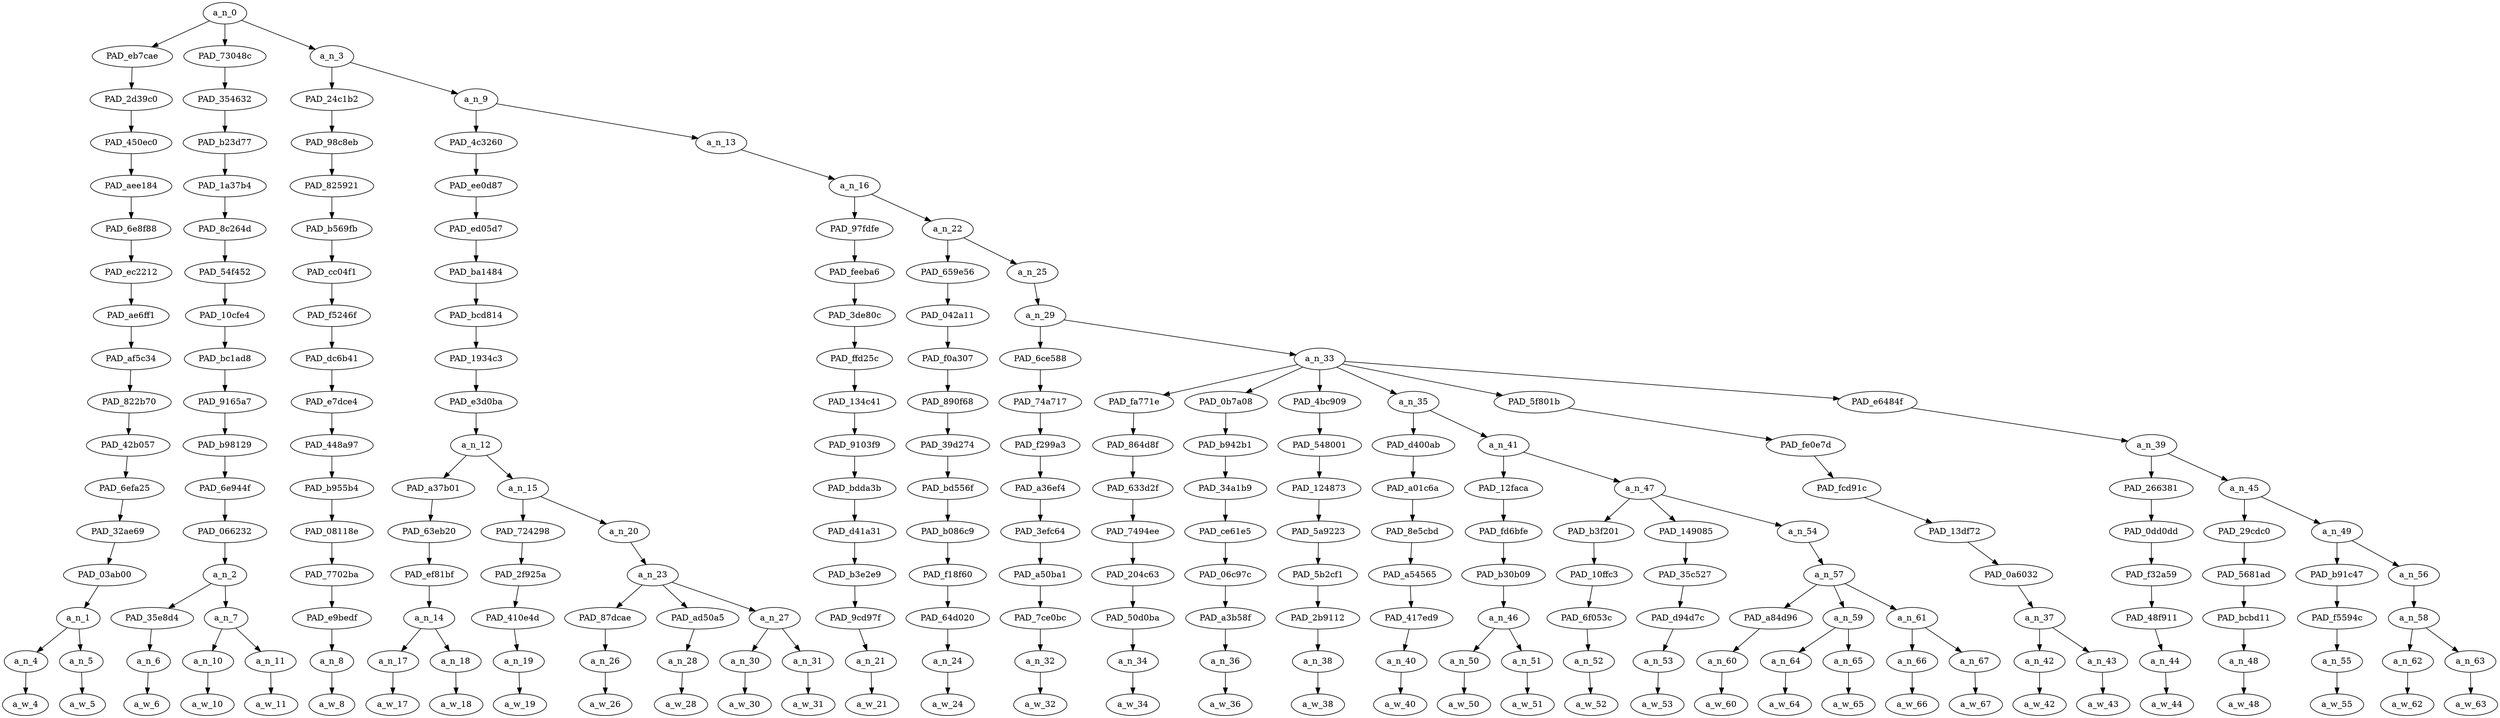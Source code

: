 strict digraph "" {
	a_n_0	[div_dir=-1,
		index=0,
		level=16,
		pos="3.826352719907407,16!",
		text_span="[0, 1, 2, 3, 4, 5, 6, 7, 8, 9, 10, 11, 12, 13, 14, 15, 16, 17, 18, 19, 20, 21, 22, 23, 24, 25, 26, 27, 28, 29, 30, 31, 32, 33, 34, \
35]",
		value=1.00000000];
	PAD_eb7cae	[div_dir=-1,
		index=0,
		level=15,
		pos="0.5,15!",
		text_span="[0, 1]",
		value=0.03377483];
	a_n_0 -> PAD_eb7cae;
	PAD_73048c	[div_dir=-1,
		index=1,
		level=15,
		pos="2.75,15!",
		text_span="[2, 3, 4]",
		value=0.05852306];
	a_n_0 -> PAD_73048c;
	a_n_3	[div_dir=-1,
		index=2,
		level=15,
		pos="8.229058159722221,15!",
		text_span="[5, 6, 7, 8, 9, 10, 11, 12, 13, 14, 15, 16, 17, 18, 19, 20, 21, 22, 23, 24, 25, 26, 27, 28, 29, 30, 31, 32, 33, 34, 35]",
		value=0.90746427];
	a_n_0 -> a_n_3;
	PAD_2d39c0	[div_dir=-1,
		index=0,
		level=14,
		pos="0.5,14!",
		text_span="[0, 1]",
		value=0.03377483];
	PAD_eb7cae -> PAD_2d39c0;
	PAD_450ec0	[div_dir=-1,
		index=0,
		level=13,
		pos="0.5,13!",
		text_span="[0, 1]",
		value=0.03377483];
	PAD_2d39c0 -> PAD_450ec0;
	PAD_aee184	[div_dir=-1,
		index=0,
		level=12,
		pos="0.5,12!",
		text_span="[0, 1]",
		value=0.03377483];
	PAD_450ec0 -> PAD_aee184;
	PAD_6e8f88	[div_dir=-1,
		index=0,
		level=11,
		pos="0.5,11!",
		text_span="[0, 1]",
		value=0.03377483];
	PAD_aee184 -> PAD_6e8f88;
	PAD_ec2212	[div_dir=-1,
		index=0,
		level=10,
		pos="0.5,10!",
		text_span="[0, 1]",
		value=0.03377483];
	PAD_6e8f88 -> PAD_ec2212;
	PAD_ae6ff1	[div_dir=-1,
		index=0,
		level=9,
		pos="0.5,9!",
		text_span="[0, 1]",
		value=0.03377483];
	PAD_ec2212 -> PAD_ae6ff1;
	PAD_af5c34	[div_dir=-1,
		index=0,
		level=8,
		pos="0.5,8!",
		text_span="[0, 1]",
		value=0.03377483];
	PAD_ae6ff1 -> PAD_af5c34;
	PAD_822b70	[div_dir=-1,
		index=0,
		level=7,
		pos="0.5,7!",
		text_span="[0, 1]",
		value=0.03377483];
	PAD_af5c34 -> PAD_822b70;
	PAD_42b057	[div_dir=-1,
		index=0,
		level=6,
		pos="0.5,6!",
		text_span="[0, 1]",
		value=0.03377483];
	PAD_822b70 -> PAD_42b057;
	PAD_6efa25	[div_dir=-1,
		index=0,
		level=5,
		pos="0.5,5!",
		text_span="[0, 1]",
		value=0.03377483];
	PAD_42b057 -> PAD_6efa25;
	PAD_32ae69	[div_dir=-1,
		index=0,
		level=4,
		pos="0.5,4!",
		text_span="[0, 1]",
		value=0.03377483];
	PAD_6efa25 -> PAD_32ae69;
	PAD_03ab00	[div_dir=-1,
		index=0,
		level=3,
		pos="0.5,3!",
		text_span="[0, 1]",
		value=0.03377483];
	PAD_32ae69 -> PAD_03ab00;
	a_n_1	[div_dir=-1,
		index=0,
		level=2,
		pos="0.5,2!",
		text_span="[0, 1]",
		value=0.03377483];
	PAD_03ab00 -> a_n_1;
	a_n_4	[div_dir=-1,
		index=0,
		level=1,
		pos="0.0,1!",
		text_span="[0]",
		value=0.01924565];
	a_n_1 -> a_n_4;
	a_n_5	[div_dir=-1,
		index=1,
		level=1,
		pos="1.0,1!",
		text_span="[1]",
		value=0.01438716];
	a_n_1 -> a_n_5;
	a_w_4	[div_dir=0,
		index=0,
		level=0,
		pos="0,0!",
		text_span="[0]",
		value=no];
	a_n_4 -> a_w_4;
	a_w_5	[div_dir=0,
		index=1,
		level=0,
		pos="1,0!",
		text_span="[1]",
		value=no1];
	a_n_5 -> a_w_5;
	PAD_354632	[div_dir=-1,
		index=1,
		level=14,
		pos="2.75,14!",
		text_span="[2, 3, 4]",
		value=0.05852306];
	PAD_73048c -> PAD_354632;
	PAD_b23d77	[div_dir=-1,
		index=1,
		level=13,
		pos="2.75,13!",
		text_span="[2, 3, 4]",
		value=0.05852306];
	PAD_354632 -> PAD_b23d77;
	PAD_1a37b4	[div_dir=-1,
		index=1,
		level=12,
		pos="2.75,12!",
		text_span="[2, 3, 4]",
		value=0.05852306];
	PAD_b23d77 -> PAD_1a37b4;
	PAD_8c264d	[div_dir=-1,
		index=1,
		level=11,
		pos="2.75,11!",
		text_span="[2, 3, 4]",
		value=0.05852306];
	PAD_1a37b4 -> PAD_8c264d;
	PAD_54f452	[div_dir=-1,
		index=1,
		level=10,
		pos="2.75,10!",
		text_span="[2, 3, 4]",
		value=0.05852306];
	PAD_8c264d -> PAD_54f452;
	PAD_10cfe4	[div_dir=-1,
		index=1,
		level=9,
		pos="2.75,9!",
		text_span="[2, 3, 4]",
		value=0.05852306];
	PAD_54f452 -> PAD_10cfe4;
	PAD_bc1ad8	[div_dir=-1,
		index=1,
		level=8,
		pos="2.75,8!",
		text_span="[2, 3, 4]",
		value=0.05852306];
	PAD_10cfe4 -> PAD_bc1ad8;
	PAD_9165a7	[div_dir=-1,
		index=1,
		level=7,
		pos="2.75,7!",
		text_span="[2, 3, 4]",
		value=0.05852306];
	PAD_bc1ad8 -> PAD_9165a7;
	PAD_b98129	[div_dir=-1,
		index=1,
		level=6,
		pos="2.75,6!",
		text_span="[2, 3, 4]",
		value=0.05852306];
	PAD_9165a7 -> PAD_b98129;
	PAD_6e944f	[div_dir=-1,
		index=1,
		level=5,
		pos="2.75,5!",
		text_span="[2, 3, 4]",
		value=0.05852306];
	PAD_b98129 -> PAD_6e944f;
	PAD_066232	[div_dir=-1,
		index=1,
		level=4,
		pos="2.75,4!",
		text_span="[2, 3, 4]",
		value=0.05852306];
	PAD_6e944f -> PAD_066232;
	a_n_2	[div_dir=-1,
		index=1,
		level=3,
		pos="2.75,3!",
		text_span="[2, 3, 4]",
		value=0.05852306];
	PAD_066232 -> a_n_2;
	PAD_35e8d4	[div_dir=-1,
		index=1,
		level=2,
		pos="2.0,2!",
		text_span="[2]",
		value=0.01341141];
	a_n_2 -> PAD_35e8d4;
	a_n_7	[div_dir=-1,
		index=2,
		level=2,
		pos="3.5,2!",
		text_span="[3, 4]",
		value=0.04504751];
	a_n_2 -> a_n_7;
	a_n_6	[div_dir=-1,
		index=2,
		level=1,
		pos="2.0,1!",
		text_span="[2]",
		value=0.01341141];
	PAD_35e8d4 -> a_n_6;
	a_w_6	[div_dir=0,
		index=2,
		level=0,
		pos="2,0!",
		text_span="[2]",
		value=it];
	a_n_6 -> a_w_6;
	a_n_10	[div_dir=-1,
		index=3,
		level=1,
		pos="3.0,1!",
		text_span="[3]",
		value=0.01710329];
	a_n_7 -> a_n_10;
	a_n_11	[div_dir=-1,
		index=4,
		level=1,
		pos="4.0,1!",
		text_span="[4]",
		value=0.02788347];
	a_n_7 -> a_n_11;
	a_w_10	[div_dir=0,
		index=3,
		level=0,
		pos="3,0!",
		text_span="[3]",
		value=every];
	a_n_10 -> a_w_10;
	a_w_11	[div_dir=0,
		index=4,
		level=0,
		pos="4,0!",
		text_span="[4]",
		value=topic];
	a_n_11 -> a_w_11;
	PAD_24c1b2	[div_dir=-1,
		index=2,
		level=14,
		pos="5.0,14!",
		text_span="[5]",
		value=0.03637600];
	a_n_3 -> PAD_24c1b2;
	a_n_9	[div_dir=-1,
		index=3,
		level=14,
		pos="11.458116319444445,14!",
		text_span="[6, 7, 8, 9, 10, 11, 12, 13, 14, 15, 16, 17, 18, 19, 20, 21, 22, 23, 24, 25, 26, 27, 28, 29, 30, 31, 32, 33, 34, 35]",
		value=0.87088844];
	a_n_3 -> a_n_9;
	PAD_98c8eb	[div_dir=-1,
		index=2,
		level=13,
		pos="5.0,13!",
		text_span="[5]",
		value=0.03637600];
	PAD_24c1b2 -> PAD_98c8eb;
	PAD_825921	[div_dir=-1,
		index=2,
		level=12,
		pos="5.0,12!",
		text_span="[5]",
		value=0.03637600];
	PAD_98c8eb -> PAD_825921;
	PAD_b569fb	[div_dir=-1,
		index=2,
		level=11,
		pos="5.0,11!",
		text_span="[5]",
		value=0.03637600];
	PAD_825921 -> PAD_b569fb;
	PAD_cc04f1	[div_dir=-1,
		index=2,
		level=10,
		pos="5.0,10!",
		text_span="[5]",
		value=0.03637600];
	PAD_b569fb -> PAD_cc04f1;
	PAD_f5246f	[div_dir=-1,
		index=2,
		level=9,
		pos="5.0,9!",
		text_span="[5]",
		value=0.03637600];
	PAD_cc04f1 -> PAD_f5246f;
	PAD_dc6b41	[div_dir=-1,
		index=2,
		level=8,
		pos="5.0,8!",
		text_span="[5]",
		value=0.03637600];
	PAD_f5246f -> PAD_dc6b41;
	PAD_e7dce4	[div_dir=-1,
		index=2,
		level=7,
		pos="5.0,7!",
		text_span="[5]",
		value=0.03637600];
	PAD_dc6b41 -> PAD_e7dce4;
	PAD_448a97	[div_dir=-1,
		index=2,
		level=6,
		pos="5.0,6!",
		text_span="[5]",
		value=0.03637600];
	PAD_e7dce4 -> PAD_448a97;
	PAD_b955b4	[div_dir=-1,
		index=2,
		level=5,
		pos="5.0,5!",
		text_span="[5]",
		value=0.03637600];
	PAD_448a97 -> PAD_b955b4;
	PAD_08118e	[div_dir=-1,
		index=2,
		level=4,
		pos="5.0,4!",
		text_span="[5]",
		value=0.03637600];
	PAD_b955b4 -> PAD_08118e;
	PAD_7702ba	[div_dir=-1,
		index=2,
		level=3,
		pos="5.0,3!",
		text_span="[5]",
		value=0.03637600];
	PAD_08118e -> PAD_7702ba;
	PAD_e9bedf	[div_dir=-1,
		index=3,
		level=2,
		pos="5.0,2!",
		text_span="[5]",
		value=0.03637600];
	PAD_7702ba -> PAD_e9bedf;
	a_n_8	[div_dir=-1,
		index=5,
		level=1,
		pos="5.0,1!",
		text_span="[5]",
		value=0.03637600];
	PAD_e9bedf -> a_n_8;
	a_w_8	[div_dir=0,
		index=5,
		level=0,
		pos="5,0!",
		text_span="[5]",
		value=dude];
	a_n_8 -> a_w_8;
	PAD_4c3260	[div_dir=1,
		index=3,
		level=13,
		pos="7.875,13!",
		text_span="[6, 7, 8, 9, 10, 11, 12]",
		value=0.12568455];
	a_n_9 -> PAD_4c3260;
	a_n_13	[div_dir=-1,
		index=4,
		level=13,
		pos="15.04123263888889,13!",
		text_span="[13, 14, 15, 16, 17, 18, 19, 20, 21, 22, 23, 24, 25, 26, 27, 28, 29, 30, 31, 32, 33, 34, 35]",
		value=0.74500315];
	a_n_9 -> a_n_13;
	PAD_ee0d87	[div_dir=1,
		index=3,
		level=12,
		pos="7.875,12!",
		text_span="[6, 7, 8, 9, 10, 11, 12]",
		value=0.12568455];
	PAD_4c3260 -> PAD_ee0d87;
	PAD_ed05d7	[div_dir=1,
		index=3,
		level=11,
		pos="7.875,11!",
		text_span="[6, 7, 8, 9, 10, 11, 12]",
		value=0.12568455];
	PAD_ee0d87 -> PAD_ed05d7;
	PAD_ba1484	[div_dir=1,
		index=3,
		level=10,
		pos="7.875,10!",
		text_span="[6, 7, 8, 9, 10, 11, 12]",
		value=0.12568455];
	PAD_ed05d7 -> PAD_ba1484;
	PAD_bcd814	[div_dir=1,
		index=3,
		level=9,
		pos="7.875,9!",
		text_span="[6, 7, 8, 9, 10, 11, 12]",
		value=0.12568455];
	PAD_ba1484 -> PAD_bcd814;
	PAD_1934c3	[div_dir=1,
		index=3,
		level=8,
		pos="7.875,8!",
		text_span="[6, 7, 8, 9, 10, 11, 12]",
		value=0.12568455];
	PAD_bcd814 -> PAD_1934c3;
	PAD_e3d0ba	[div_dir=1,
		index=3,
		level=7,
		pos="7.875,7!",
		text_span="[6, 7, 8, 9, 10, 11, 12]",
		value=0.12568455];
	PAD_1934c3 -> PAD_e3d0ba;
	a_n_12	[div_dir=1,
		index=3,
		level=6,
		pos="7.875,6!",
		text_span="[6, 7, 8, 9, 10, 11, 12]",
		value=0.12568455];
	PAD_e3d0ba -> a_n_12;
	PAD_a37b01	[div_dir=1,
		index=3,
		level=5,
		pos="6.5,5!",
		text_span="[6, 7]",
		value=0.04343355];
	a_n_12 -> PAD_a37b01;
	a_n_15	[div_dir=1,
		index=4,
		level=5,
		pos="9.25,5!",
		text_span="[8, 9, 10, 11, 12]",
		value=0.08220451];
	a_n_12 -> a_n_15;
	PAD_63eb20	[div_dir=1,
		index=3,
		level=4,
		pos="6.5,4!",
		text_span="[6, 7]",
		value=0.04343355];
	PAD_a37b01 -> PAD_63eb20;
	PAD_ef81bf	[div_dir=1,
		index=3,
		level=3,
		pos="6.5,3!",
		text_span="[6, 7]",
		value=0.04343355];
	PAD_63eb20 -> PAD_ef81bf;
	a_n_14	[div_dir=1,
		index=4,
		level=2,
		pos="6.5,2!",
		text_span="[6, 7]",
		value=0.04343355];
	PAD_ef81bf -> a_n_14;
	a_n_17	[div_dir=-1,
		index=6,
		level=1,
		pos="6.0,1!",
		text_span="[6]",
		value=0.01697480];
	a_n_14 -> a_n_17;
	a_n_18	[div_dir=1,
		index=7,
		level=1,
		pos="7.0,1!",
		text_span="[7]",
		value=0.02644771];
	a_n_14 -> a_n_18;
	a_w_17	[div_dir=0,
		index=6,
		level=0,
		pos="6,0!",
		text_span="[6]",
		value=every1];
	a_n_17 -> a_w_17;
	a_w_18	[div_dir=0,
		index=7,
		level=0,
		pos="7,0!",
		text_span="[7]",
		value=topic1];
	a_n_18 -> a_w_18;
	PAD_724298	[div_dir=-1,
		index=4,
		level=4,
		pos="8.0,4!",
		text_span="[8]",
		value=0.01148072];
	a_n_15 -> PAD_724298;
	a_n_20	[div_dir=1,
		index=5,
		level=4,
		pos="10.5,4!",
		text_span="[9, 10, 11, 12]",
		value=0.07067569];
	a_n_15 -> a_n_20;
	PAD_2f925a	[div_dir=-1,
		index=4,
		level=3,
		pos="8.0,3!",
		text_span="[8]",
		value=0.01148072];
	PAD_724298 -> PAD_2f925a;
	PAD_410e4d	[div_dir=-1,
		index=5,
		level=2,
		pos="8.0,2!",
		text_span="[8]",
		value=0.01148072];
	PAD_2f925a -> PAD_410e4d;
	a_n_19	[div_dir=-1,
		index=8,
		level=1,
		pos="8.0,1!",
		text_span="[8]",
		value=0.01148072];
	PAD_410e4d -> a_n_19;
	a_w_19	[div_dir=0,
		index=8,
		level=0,
		pos="8,0!",
		text_span="[8]",
		value=that];
	a_n_19 -> a_w_19;
	a_n_23	[div_dir=1,
		index=5,
		level=3,
		pos="10.5,3!",
		text_span="[9, 10, 11, 12]",
		value=0.07061578];
	a_n_20 -> a_n_23;
	PAD_87dcae	[div_dir=1,
		index=6,
		level=2,
		pos="9.0,2!",
		text_span="[9]",
		value=0.01550072];
	a_n_23 -> PAD_87dcae;
	PAD_ad50a5	[div_dir=1,
		index=8,
		level=2,
		pos="12.0,2!",
		text_span="[12]",
		value=0.01554174];
	a_n_23 -> PAD_ad50a5;
	a_n_27	[div_dir=1,
		index=7,
		level=2,
		pos="10.5,2!",
		text_span="[10, 11]",
		value=0.03951341];
	a_n_23 -> a_n_27;
	a_n_26	[div_dir=1,
		index=9,
		level=1,
		pos="9.0,1!",
		text_span="[9]",
		value=0.01550072];
	PAD_87dcae -> a_n_26;
	a_w_26	[div_dir=0,
		index=9,
		level=0,
		pos="9,0!",
		text_span="[9]",
		value=gets];
	a_n_26 -> a_w_26;
	a_n_28	[div_dir=1,
		index=12,
		level=1,
		pos="12.0,1!",
		text_span="[12]",
		value=0.01554174];
	PAD_ad50a5 -> a_n_28;
	a_w_28	[div_dir=0,
		index=12,
		level=0,
		pos="12,0!",
		text_span="[12]",
		value=here];
	a_n_28 -> a_w_28;
	a_n_30	[div_dir=1,
		index=10,
		level=1,
		pos="10.0,1!",
		text_span="[10]",
		value=0.01132740];
	a_n_27 -> a_n_30;
	a_n_31	[div_dir=1,
		index=11,
		level=1,
		pos="11.0,1!",
		text_span="[11]",
		value=0.02815639];
	a_n_27 -> a_n_31;
	a_w_30	[div_dir=0,
		index=10,
		level=0,
		pos="10,0!",
		text_span="[10]",
		value=some];
	a_n_30 -> a_w_30;
	a_w_31	[div_dir=0,
		index=11,
		level=0,
		pos="11,0!",
		text_span="[11]",
		value=traction];
	a_n_31 -> a_w_31;
	a_n_16	[div_dir=-1,
		index=4,
		level=12,
		pos="15.04123263888889,12!",
		text_span="[13, 14, 15, 16, 17, 18, 19, 20, 21, 22, 23, 24, 25, 26, 27, 28, 29, 30, 31, 32, 33, 34, 35]",
		value=0.74475295];
	a_n_13 -> a_n_16;
	PAD_97fdfe	[div_dir=1,
		index=4,
		level=11,
		pos="13.0,11!",
		text_span="[13]",
		value=0.01303522];
	a_n_16 -> PAD_97fdfe;
	a_n_22	[div_dir=-1,
		index=5,
		level=11,
		pos="17.08246527777778,11!",
		text_span="[14, 15, 16, 17, 18, 19, 20, 21, 22, 23, 24, 25, 26, 27, 28, 29, 30, 31, 32, 33, 34, 35]",
		value=0.73146753];
	a_n_16 -> a_n_22;
	PAD_feeba6	[div_dir=1,
		index=4,
		level=10,
		pos="13.0,10!",
		text_span="[13]",
		value=0.01303522];
	PAD_97fdfe -> PAD_feeba6;
	PAD_3de80c	[div_dir=1,
		index=4,
		level=9,
		pos="13.0,9!",
		text_span="[13]",
		value=0.01303522];
	PAD_feeba6 -> PAD_3de80c;
	PAD_ffd25c	[div_dir=1,
		index=4,
		level=8,
		pos="13.0,8!",
		text_span="[13]",
		value=0.01303522];
	PAD_3de80c -> PAD_ffd25c;
	PAD_134c41	[div_dir=1,
		index=4,
		level=7,
		pos="13.0,7!",
		text_span="[13]",
		value=0.01303522];
	PAD_ffd25c -> PAD_134c41;
	PAD_9103f9	[div_dir=1,
		index=4,
		level=6,
		pos="13.0,6!",
		text_span="[13]",
		value=0.01303522];
	PAD_134c41 -> PAD_9103f9;
	PAD_bdda3b	[div_dir=1,
		index=5,
		level=5,
		pos="13.0,5!",
		text_span="[13]",
		value=0.01303522];
	PAD_9103f9 -> PAD_bdda3b;
	PAD_d41a31	[div_dir=1,
		index=6,
		level=4,
		pos="13.0,4!",
		text_span="[13]",
		value=0.01303522];
	PAD_bdda3b -> PAD_d41a31;
	PAD_b3e2e9	[div_dir=1,
		index=6,
		level=3,
		pos="13.0,3!",
		text_span="[13]",
		value=0.01303522];
	PAD_d41a31 -> PAD_b3e2e9;
	PAD_9cd97f	[div_dir=1,
		index=9,
		level=2,
		pos="13.0,2!",
		text_span="[13]",
		value=0.01303522];
	PAD_b3e2e9 -> PAD_9cd97f;
	a_n_21	[div_dir=1,
		index=13,
		level=1,
		pos="13.0,1!",
		text_span="[13]",
		value=0.01303522];
	PAD_9cd97f -> a_n_21;
	a_w_21	[div_dir=0,
		index=13,
		level=0,
		pos="13,0!",
		text_span="[13]",
		value=they];
	a_n_21 -> a_w_21;
	PAD_659e56	[div_dir=1,
		index=5,
		level=10,
		pos="14.0,10!",
		text_span="[14]",
		value=0.01357818];
	a_n_22 -> PAD_659e56;
	a_n_25	[div_dir=-1,
		index=6,
		level=10,
		pos="20.164930555555557,10!",
		text_span="[15, 16, 17, 18, 19, 20, 21, 22, 23, 24, 25, 26, 27, 28, 29, 30, 31, 32, 33, 34, 35]",
		value=0.71762256];
	a_n_22 -> a_n_25;
	PAD_042a11	[div_dir=1,
		index=5,
		level=9,
		pos="14.0,9!",
		text_span="[14]",
		value=0.01357818];
	PAD_659e56 -> PAD_042a11;
	PAD_f0a307	[div_dir=1,
		index=5,
		level=8,
		pos="14.0,8!",
		text_span="[14]",
		value=0.01357818];
	PAD_042a11 -> PAD_f0a307;
	PAD_890f68	[div_dir=1,
		index=5,
		level=7,
		pos="14.0,7!",
		text_span="[14]",
		value=0.01357818];
	PAD_f0a307 -> PAD_890f68;
	PAD_39d274	[div_dir=1,
		index=5,
		level=6,
		pos="14.0,6!",
		text_span="[14]",
		value=0.01357818];
	PAD_890f68 -> PAD_39d274;
	PAD_bd556f	[div_dir=1,
		index=6,
		level=5,
		pos="14.0,5!",
		text_span="[14]",
		value=0.01357818];
	PAD_39d274 -> PAD_bd556f;
	PAD_b086c9	[div_dir=1,
		index=7,
		level=4,
		pos="14.0,4!",
		text_span="[14]",
		value=0.01357818];
	PAD_bd556f -> PAD_b086c9;
	PAD_f18f60	[div_dir=1,
		index=7,
		level=3,
		pos="14.0,3!",
		text_span="[14]",
		value=0.01357818];
	PAD_b086c9 -> PAD_f18f60;
	PAD_64d020	[div_dir=1,
		index=10,
		level=2,
		pos="14.0,2!",
		text_span="[14]",
		value=0.01357818];
	PAD_f18f60 -> PAD_64d020;
	a_n_24	[div_dir=1,
		index=14,
		level=1,
		pos="14.0,1!",
		text_span="[14]",
		value=0.01357818];
	PAD_64d020 -> a_n_24;
	a_w_24	[div_dir=0,
		index=14,
		level=0,
		pos="14,0!",
		text_span="[14]",
		value=come];
	a_n_24 -> a_w_24;
	a_n_29	[div_dir=-1,
		index=6,
		level=9,
		pos="20.164930555555557,9!",
		text_span="[15, 16, 17, 18, 19, 20, 21, 22, 23, 24, 25, 26, 27, 28, 29, 30, 31, 32, 33, 34, 35]",
		value=0.71734741];
	a_n_25 -> a_n_29;
	PAD_6ce588	[div_dir=-1,
		index=6,
		level=8,
		pos="15.0,8!",
		text_span="[15]",
		value=0.01290133];
	a_n_29 -> PAD_6ce588;
	a_n_33	[div_dir=-1,
		index=7,
		level=8,
		pos="25.32986111111111,8!",
		text_span="[16, 17, 18, 19, 20, 21, 22, 23, 24, 25, 26, 27, 28, 29, 30, 31, 32, 33, 34, 35]",
		value=0.70417092];
	a_n_29 -> a_n_33;
	PAD_74a717	[div_dir=-1,
		index=6,
		level=7,
		pos="15.0,7!",
		text_span="[15]",
		value=0.01290133];
	PAD_6ce588 -> PAD_74a717;
	PAD_f299a3	[div_dir=-1,
		index=6,
		level=6,
		pos="15.0,6!",
		text_span="[15]",
		value=0.01290133];
	PAD_74a717 -> PAD_f299a3;
	PAD_a36ef4	[div_dir=-1,
		index=7,
		level=5,
		pos="15.0,5!",
		text_span="[15]",
		value=0.01290133];
	PAD_f299a3 -> PAD_a36ef4;
	PAD_3efc64	[div_dir=-1,
		index=8,
		level=4,
		pos="15.0,4!",
		text_span="[15]",
		value=0.01290133];
	PAD_a36ef4 -> PAD_3efc64;
	PAD_a50ba1	[div_dir=-1,
		index=8,
		level=3,
		pos="15.0,3!",
		text_span="[15]",
		value=0.01290133];
	PAD_3efc64 -> PAD_a50ba1;
	PAD_7ce0bc	[div_dir=-1,
		index=11,
		level=2,
		pos="15.0,2!",
		text_span="[15]",
		value=0.01290133];
	PAD_a50ba1 -> PAD_7ce0bc;
	a_n_32	[div_dir=-1,
		index=15,
		level=1,
		pos="15.0,1!",
		text_span="[15]",
		value=0.01290133];
	PAD_7ce0bc -> a_n_32;
	a_w_32	[div_dir=0,
		index=15,
		level=0,
		pos="15,0!",
		text_span="[15]",
		value=they1];
	a_n_32 -> a_w_32;
	PAD_fa771e	[div_dir=1,
		index=7,
		level=7,
		pos="16.0,7!",
		text_span="[16]",
		value=0.01317850];
	a_n_33 -> PAD_fa771e;
	PAD_0b7a08	[div_dir=1,
		index=9,
		level=7,
		pos="27.0,7!",
		text_span="[27]",
		value=0.02436721];
	a_n_33 -> PAD_0b7a08;
	PAD_4bc909	[div_dir=1,
		index=11,
		level=7,
		pos="30.0,7!",
		text_span="[30]",
		value=0.02444328];
	a_n_33 -> PAD_4bc909;
	a_n_35	[div_dir=-1,
		index=8,
		level=7,
		pos="18.541666666666668,7!",
		text_span="[17, 18, 19, 20, 21, 22, 23, 24, 25, 26]",
		value=0.44323216];
	a_n_33 -> a_n_35;
	PAD_5f801b	[div_dir=-1,
		index=10,
		level=7,
		pos="28.5,7!",
		text_span="[28, 29]",
		value=0.10930126];
	a_n_33 -> PAD_5f801b;
	PAD_e6484f	[div_dir=1,
		index=12,
		level=7,
		pos="31.9375,7!",
		text_span="[31, 32, 33, 34, 35]",
		value=0.08936788];
	a_n_33 -> PAD_e6484f;
	PAD_864d8f	[div_dir=1,
		index=7,
		level=6,
		pos="16.0,6!",
		text_span="[16]",
		value=0.01317850];
	PAD_fa771e -> PAD_864d8f;
	PAD_633d2f	[div_dir=1,
		index=8,
		level=5,
		pos="16.0,5!",
		text_span="[16]",
		value=0.01317850];
	PAD_864d8f -> PAD_633d2f;
	PAD_7494ee	[div_dir=1,
		index=9,
		level=4,
		pos="16.0,4!",
		text_span="[16]",
		value=0.01317850];
	PAD_633d2f -> PAD_7494ee;
	PAD_204c63	[div_dir=1,
		index=9,
		level=3,
		pos="16.0,3!",
		text_span="[16]",
		value=0.01317850];
	PAD_7494ee -> PAD_204c63;
	PAD_50d0ba	[div_dir=1,
		index=12,
		level=2,
		pos="16.0,2!",
		text_span="[16]",
		value=0.01317850];
	PAD_204c63 -> PAD_50d0ba;
	a_n_34	[div_dir=1,
		index=16,
		level=1,
		pos="16.0,1!",
		text_span="[16]",
		value=0.01317850];
	PAD_50d0ba -> a_n_34;
	a_w_34	[div_dir=0,
		index=16,
		level=0,
		pos="16,0!",
		text_span="[16]",
		value=are];
	a_n_34 -> a_w_34;
	PAD_b942b1	[div_dir=1,
		index=10,
		level=6,
		pos="27.0,6!",
		text_span="[27]",
		value=0.02436721];
	PAD_0b7a08 -> PAD_b942b1;
	PAD_34a1b9	[div_dir=1,
		index=12,
		level=5,
		pos="27.0,5!",
		text_span="[27]",
		value=0.02436721];
	PAD_b942b1 -> PAD_34a1b9;
	PAD_ce61e5	[div_dir=1,
		index=15,
		level=4,
		pos="27.0,4!",
		text_span="[27]",
		value=0.02436721];
	PAD_34a1b9 -> PAD_ce61e5;
	PAD_06c97c	[div_dir=1,
		index=15,
		level=3,
		pos="27.0,3!",
		text_span="[27]",
		value=0.02436721];
	PAD_ce61e5 -> PAD_06c97c;
	PAD_a3b58f	[div_dir=1,
		index=20,
		level=2,
		pos="27.0,2!",
		text_span="[27]",
		value=0.02436721];
	PAD_06c97c -> PAD_a3b58f;
	a_n_36	[div_dir=1,
		index=27,
		level=1,
		pos="27.0,1!",
		text_span="[27]",
		value=0.02436721];
	PAD_a3b58f -> a_n_36;
	a_w_36	[div_dir=0,
		index=27,
		level=0,
		pos="27,0!",
		text_span="[27]",
		value=then];
	a_n_36 -> a_w_36;
	PAD_548001	[div_dir=1,
		index=12,
		level=6,
		pos="30.0,6!",
		text_span="[30]",
		value=0.02444328];
	PAD_4bc909 -> PAD_548001;
	PAD_124873	[div_dir=1,
		index=14,
		level=5,
		pos="30.0,5!",
		text_span="[30]",
		value=0.02444328];
	PAD_548001 -> PAD_124873;
	PAD_5a9223	[div_dir=1,
		index=17,
		level=4,
		pos="30.0,4!",
		text_span="[30]",
		value=0.02444328];
	PAD_124873 -> PAD_5a9223;
	PAD_5b2cf1	[div_dir=1,
		index=17,
		level=3,
		pos="30.0,3!",
		text_span="[30]",
		value=0.02444328];
	PAD_5a9223 -> PAD_5b2cf1;
	PAD_2b9112	[div_dir=1,
		index=22,
		level=2,
		pos="30.0,2!",
		text_span="[30]",
		value=0.02444328];
	PAD_5b2cf1 -> PAD_2b9112;
	a_n_38	[div_dir=1,
		index=30,
		level=1,
		pos="30.0,1!",
		text_span="[30]",
		value=0.02444328];
	PAD_2b9112 -> a_n_38;
	a_w_38	[div_dir=0,
		index=30,
		level=0,
		pos="30,0!",
		text_span="[30]",
		value=it2];
	a_n_38 -> a_w_38;
	PAD_d400ab	[div_dir=-1,
		index=8,
		level=6,
		pos="17.0,6!",
		text_span="[17]",
		value=0.01282117];
	a_n_35 -> PAD_d400ab;
	a_n_41	[div_dir=-1,
		index=9,
		level=6,
		pos="20.083333333333336,6!",
		text_span="[18, 19, 20, 21, 22, 23, 24, 25, 26]",
		value=0.43004031];
	a_n_35 -> a_n_41;
	PAD_a01c6a	[div_dir=-1,
		index=9,
		level=5,
		pos="17.0,5!",
		text_span="[17]",
		value=0.01282117];
	PAD_d400ab -> PAD_a01c6a;
	PAD_8e5cbd	[div_dir=-1,
		index=10,
		level=4,
		pos="17.0,4!",
		text_span="[17]",
		value=0.01282117];
	PAD_a01c6a -> PAD_8e5cbd;
	PAD_a54565	[div_dir=-1,
		index=10,
		level=3,
		pos="17.0,3!",
		text_span="[17]",
		value=0.01282117];
	PAD_8e5cbd -> PAD_a54565;
	PAD_417ed9	[div_dir=-1,
		index=13,
		level=2,
		pos="17.0,2!",
		text_span="[17]",
		value=0.01282117];
	PAD_a54565 -> PAD_417ed9;
	a_n_40	[div_dir=-1,
		index=17,
		level=1,
		pos="17.0,1!",
		text_span="[17]",
		value=0.01282117];
	PAD_417ed9 -> a_n_40;
	a_w_40	[div_dir=0,
		index=17,
		level=0,
		pos="17,0!",
		text_span="[17]",
		value=in];
	a_n_40 -> a_w_40;
	PAD_12faca	[div_dir=-1,
		index=10,
		level=5,
		pos="18.5,5!",
		text_span="[18, 19]",
		value=0.04228235];
	a_n_41 -> PAD_12faca;
	a_n_47	[div_dir=-1,
		index=11,
		level=5,
		pos="21.666666666666668,5!",
		text_span="[20, 21, 22, 23, 24, 25, 26]",
		value=0.38737131];
	a_n_41 -> a_n_47;
	PAD_fd6bfe	[div_dir=-1,
		index=11,
		level=4,
		pos="18.5,4!",
		text_span="[18, 19]",
		value=0.04228235];
	PAD_12faca -> PAD_fd6bfe;
	PAD_b30b09	[div_dir=-1,
		index=11,
		level=3,
		pos="18.5,3!",
		text_span="[18, 19]",
		value=0.04228235];
	PAD_fd6bfe -> PAD_b30b09;
	a_n_46	[div_dir=-1,
		index=14,
		level=2,
		pos="18.5,2!",
		text_span="[18, 19]",
		value=0.04228235];
	PAD_b30b09 -> a_n_46;
	a_n_50	[div_dir=-1,
		index=18,
		level=1,
		pos="18.0,1!",
		text_span="[18]",
		value=0.01489791];
	a_n_46 -> a_n_50;
	a_n_51	[div_dir=-1,
		index=19,
		level=1,
		pos="19.0,1!",
		text_span="[19]",
		value=0.02738151];
	a_n_46 -> a_n_51;
	a_w_50	[div_dir=0,
		index=18,
		level=0,
		pos="18,0!",
		text_span="[18]",
		value=every2];
	a_n_50 -> a_w_50;
	a_w_51	[div_dir=0,
		index=19,
		level=0,
		pos="19,0!",
		text_span="[19]",
		value=room];
	a_n_51 -> a_w_51;
	PAD_b3f201	[div_dir=-1,
		index=12,
		level=4,
		pos="20.0,4!",
		text_span="[20]",
		value=0.10939858];
	a_n_47 -> PAD_b3f201;
	PAD_149085	[div_dir=1,
		index=13,
		level=4,
		pos="21.0,4!",
		text_span="[21]",
		value=0.02058319];
	a_n_47 -> PAD_149085;
	a_n_54	[div_dir=-1,
		index=14,
		level=4,
		pos="24.0,4!",
		text_span="[22, 23, 24, 25, 26]",
		value=0.25696207];
	a_n_47 -> a_n_54;
	PAD_10ffc3	[div_dir=-1,
		index=12,
		level=3,
		pos="20.0,3!",
		text_span="[20]",
		value=0.10939858];
	PAD_b3f201 -> PAD_10ffc3;
	PAD_6f053c	[div_dir=-1,
		index=15,
		level=2,
		pos="20.0,2!",
		text_span="[20]",
		value=0.10939858];
	PAD_10ffc3 -> PAD_6f053c;
	a_n_52	[div_dir=-1,
		index=20,
		level=1,
		pos="20.0,1!",
		text_span="[20]",
		value=0.10939858];
	PAD_6f053c -> a_n_52;
	a_w_52	[div_dir=0,
		index=20,
		level=0,
		pos="20,0!",
		text_span="[20]",
		value=spouting];
	a_n_52 -> a_w_52;
	PAD_35c527	[div_dir=1,
		index=13,
		level=3,
		pos="21.0,3!",
		text_span="[21]",
		value=0.02058319];
	PAD_149085 -> PAD_35c527;
	PAD_d94d7c	[div_dir=1,
		index=16,
		level=2,
		pos="21.0,2!",
		text_span="[21]",
		value=0.02058319];
	PAD_35c527 -> PAD_d94d7c;
	a_n_53	[div_dir=1,
		index=21,
		level=1,
		pos="21.0,1!",
		text_span="[21]",
		value=0.02058319];
	PAD_d94d7c -> a_n_53;
	a_w_53	[div_dir=0,
		index=21,
		level=0,
		pos="21,0!",
		text_span="[21]",
		value=it1];
	a_n_53 -> a_w_53;
	a_n_57	[div_dir=-1,
		index=14,
		level=3,
		pos="24.0,3!",
		text_span="[22, 23, 24, 25, 26]",
		value=0.25633934];
	a_n_54 -> a_n_57;
	PAD_a84d96	[div_dir=1,
		index=18,
		level=2,
		pos="24.0,2!",
		text_span="[24]",
		value=0.02391925];
	a_n_57 -> PAD_a84d96;
	a_n_59	[div_dir=-1,
		index=17,
		level=2,
		pos="22.5,2!",
		text_span="[22, 23]",
		value=0.14229033];
	a_n_57 -> a_n_59;
	a_n_61	[div_dir=-1,
		index=19,
		level=2,
		pos="25.5,2!",
		text_span="[25, 26]",
		value=0.08950703];
	a_n_57 -> a_n_61;
	a_n_60	[div_dir=1,
		index=24,
		level=1,
		pos="24.0,1!",
		text_span="[24]",
		value=0.02391925];
	PAD_a84d96 -> a_n_60;
	a_w_60	[div_dir=0,
		index=24,
		level=0,
		pos="24,0!",
		text_span="[24]",
		value=and];
	a_n_60 -> a_w_60;
	a_n_64	[div_dir=1,
		index=22,
		level=1,
		pos="22.0,1!",
		text_span="[22]",
		value=0.02998861];
	a_n_59 -> a_n_64;
	a_n_65	[div_dir=-1,
		index=23,
		level=1,
		pos="23.0,1!",
		text_span="[23]",
		value=0.11150876];
	a_n_59 -> a_n_65;
	a_w_64	[div_dir=0,
		index=22,
		level=0,
		pos="22,0!",
		text_span="[22]",
		value=the];
	a_n_64 -> a_w_64;
	a_w_65	[div_dir=0,
		index=23,
		level=0,
		pos="23,0!",
		text_span="[23]",
		value=jews];
	a_n_65 -> a_w_65;
	a_n_66	[div_dir=-1,
		index=25,
		level=1,
		pos="25.0,1!",
		text_span="[25]",
		value=0.02791508];
	a_n_61 -> a_n_66;
	a_n_67	[div_dir=-1,
		index=26,
		level=1,
		pos="26.0,1!",
		text_span="[26]",
		value=0.06134356];
	a_n_61 -> a_n_67;
	a_w_66	[div_dir=0,
		index=25,
		level=0,
		pos="25,0!",
		text_span="[25]",
		value=the1];
	a_n_66 -> a_w_66;
	a_w_67	[div_dir=0,
		index=26,
		level=0,
		pos="26,0!",
		text_span="[26]",
		value=arabs];
	a_n_67 -> a_w_67;
	PAD_fe0e7d	[div_dir=-1,
		index=11,
		level=6,
		pos="28.5,6!",
		text_span="[28, 29]",
		value=0.10930126];
	PAD_5f801b -> PAD_fe0e7d;
	PAD_fcd91c	[div_dir=-1,
		index=13,
		level=5,
		pos="28.5,5!",
		text_span="[28, 29]",
		value=0.10930126];
	PAD_fe0e7d -> PAD_fcd91c;
	PAD_13df72	[div_dir=-1,
		index=16,
		level=4,
		pos="28.5,4!",
		text_span="[28, 29]",
		value=0.10930126];
	PAD_fcd91c -> PAD_13df72;
	PAD_0a6032	[div_dir=-1,
		index=16,
		level=3,
		pos="28.5,3!",
		text_span="[28, 29]",
		value=0.10930126];
	PAD_13df72 -> PAD_0a6032;
	a_n_37	[div_dir=-1,
		index=21,
		level=2,
		pos="28.5,2!",
		text_span="[28, 29]",
		value=0.10930126];
	PAD_0a6032 -> a_n_37;
	a_n_42	[div_dir=1,
		index=28,
		level=1,
		pos="28.0,1!",
		text_span="[28]",
		value=0.02792512];
	a_n_37 -> a_n_42;
	a_n_43	[div_dir=-1,
		index=29,
		level=1,
		pos="29.0,1!",
		text_span="[29]",
		value=0.08103086];
	a_n_37 -> a_n_43;
	a_w_42	[div_dir=0,
		index=28,
		level=0,
		pos="28,0!",
		text_span="[28]",
		value=the2];
	a_n_42 -> a_w_42;
	a_w_43	[div_dir=0,
		index=29,
		level=0,
		pos="29,0!",
		text_span="[29]",
		value=blacks];
	a_n_43 -> a_w_43;
	a_n_39	[div_dir=1,
		index=13,
		level=6,
		pos="31.9375,6!",
		text_span="[31, 32, 33, 34, 35]",
		value=0.08936788];
	PAD_e6484f -> a_n_39;
	PAD_266381	[div_dir=1,
		index=15,
		level=5,
		pos="31.0,5!",
		text_span="[31]",
		value=0.02136487];
	a_n_39 -> PAD_266381;
	a_n_45	[div_dir=-1,
		index=16,
		level=5,
		pos="32.875,5!",
		text_span="[32, 33, 34, 35]",
		value=0.06796017];
	a_n_39 -> a_n_45;
	PAD_0dd0dd	[div_dir=1,
		index=18,
		level=4,
		pos="31.0,4!",
		text_span="[31]",
		value=0.02136487];
	PAD_266381 -> PAD_0dd0dd;
	PAD_f32a59	[div_dir=1,
		index=18,
		level=3,
		pos="31.0,3!",
		text_span="[31]",
		value=0.02136487];
	PAD_0dd0dd -> PAD_f32a59;
	PAD_48f911	[div_dir=1,
		index=23,
		level=2,
		pos="31.0,2!",
		text_span="[31]",
		value=0.02136487];
	PAD_f32a59 -> PAD_48f911;
	a_n_44	[div_dir=1,
		index=31,
		level=1,
		pos="31.0,1!",
		text_span="[31]",
		value=0.02136487];
	PAD_48f911 -> a_n_44;
	a_w_44	[div_dir=0,
		index=31,
		level=0,
		pos="31,0!",
		text_span="[31]",
		value=what];
	a_n_44 -> a_w_44;
	PAD_29cdc0	[div_dir=1,
		index=19,
		level=4,
		pos="32.0,4!",
		text_span="[32]",
		value=0.01498266];
	a_n_45 -> PAD_29cdc0;
	a_n_49	[div_dir=-1,
		index=20,
		level=4,
		pos="33.75,4!",
		text_span="[33, 34, 35]",
		value=0.05296075];
	a_n_45 -> a_n_49;
	PAD_5681ad	[div_dir=1,
		index=19,
		level=3,
		pos="32.0,3!",
		text_span="[32]",
		value=0.01498266];
	PAD_29cdc0 -> PAD_5681ad;
	PAD_bcbd11	[div_dir=1,
		index=24,
		level=2,
		pos="32.0,2!",
		text_span="[32]",
		value=0.01498266];
	PAD_5681ad -> PAD_bcbd11;
	a_n_48	[div_dir=1,
		index=32,
		level=1,
		pos="32.0,1!",
		text_span="[32]",
		value=0.01498266];
	PAD_bcbd11 -> a_n_48;
	a_w_48	[div_dir=0,
		index=32,
		level=0,
		pos="32,0!",
		text_span="[32]",
		value=they2];
	a_n_48 -> a_w_48;
	PAD_b91c47	[div_dir=-1,
		index=20,
		level=3,
		pos="33.0,3!",
		text_span="[33]",
		value=0.01500541];
	a_n_49 -> PAD_b91c47;
	a_n_56	[div_dir=-1,
		index=21,
		level=3,
		pos="34.5,3!",
		text_span="[34, 35]",
		value=0.03792272];
	a_n_49 -> a_n_56;
	PAD_f5594c	[div_dir=-1,
		index=25,
		level=2,
		pos="33.0,2!",
		text_span="[33]",
		value=0.01500541];
	PAD_b91c47 -> PAD_f5594c;
	a_n_55	[div_dir=-1,
		index=33,
		level=1,
		pos="33.0,1!",
		text_span="[33]",
		value=0.01500541];
	PAD_f5594c -> a_n_55;
	a_w_55	[div_dir=0,
		index=33,
		level=0,
		pos="33,0!",
		text_span="[33]",
		value=came];
	a_n_55 -> a_w_55;
	a_n_58	[div_dir=-1,
		index=26,
		level=2,
		pos="34.5,2!",
		text_span="[34, 35]",
		value=0.03788807];
	a_n_56 -> a_n_58;
	a_n_62	[div_dir=-1,
		index=34,
		level=1,
		pos="34.0,1!",
		text_span="[34]",
		value=0.01391823];
	a_n_58 -> a_n_62;
	a_n_63	[div_dir=-1,
		index=35,
		level=1,
		pos="35.0,1!",
		text_span="[35]",
		value=0.02393520];
	a_n_58 -> a_n_63;
	a_w_62	[div_dir=0,
		index=34,
		level=0,
		pos="34,0!",
		text_span="[34]",
		value=to];
	a_n_62 -> a_w_62;
	a_w_63	[div_dir=0,
		index=35,
		level=0,
		pos="35,0!",
		text_span="[35]",
		value=do];
	a_n_63 -> a_w_63;
}
